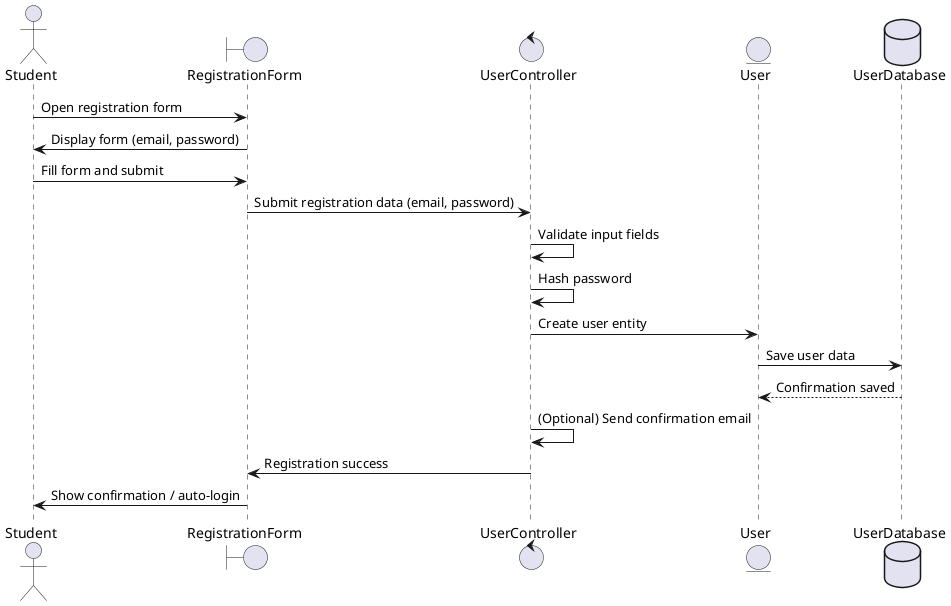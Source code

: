 @startuml SignUp
actor Student
boundary RegistrationForm
control UserController
entity User
database UserDatabase

Student -> RegistrationForm : Open registration form
RegistrationForm -> Student : Display form (email, password)

Student -> RegistrationForm : Fill form and submit
RegistrationForm -> UserController : Submit registration data (email, password)

UserController -> UserController : Validate input fields
UserController -> UserController : Hash password
UserController -> User : Create user entity

User -> UserDatabase : Save user data
UserDatabase --> User : Confirmation saved

UserController -> UserController : (Optional) Send confirmation email
UserController -> RegistrationForm : Registration success

RegistrationForm -> Student : Show confirmation / auto-login
@enduml
